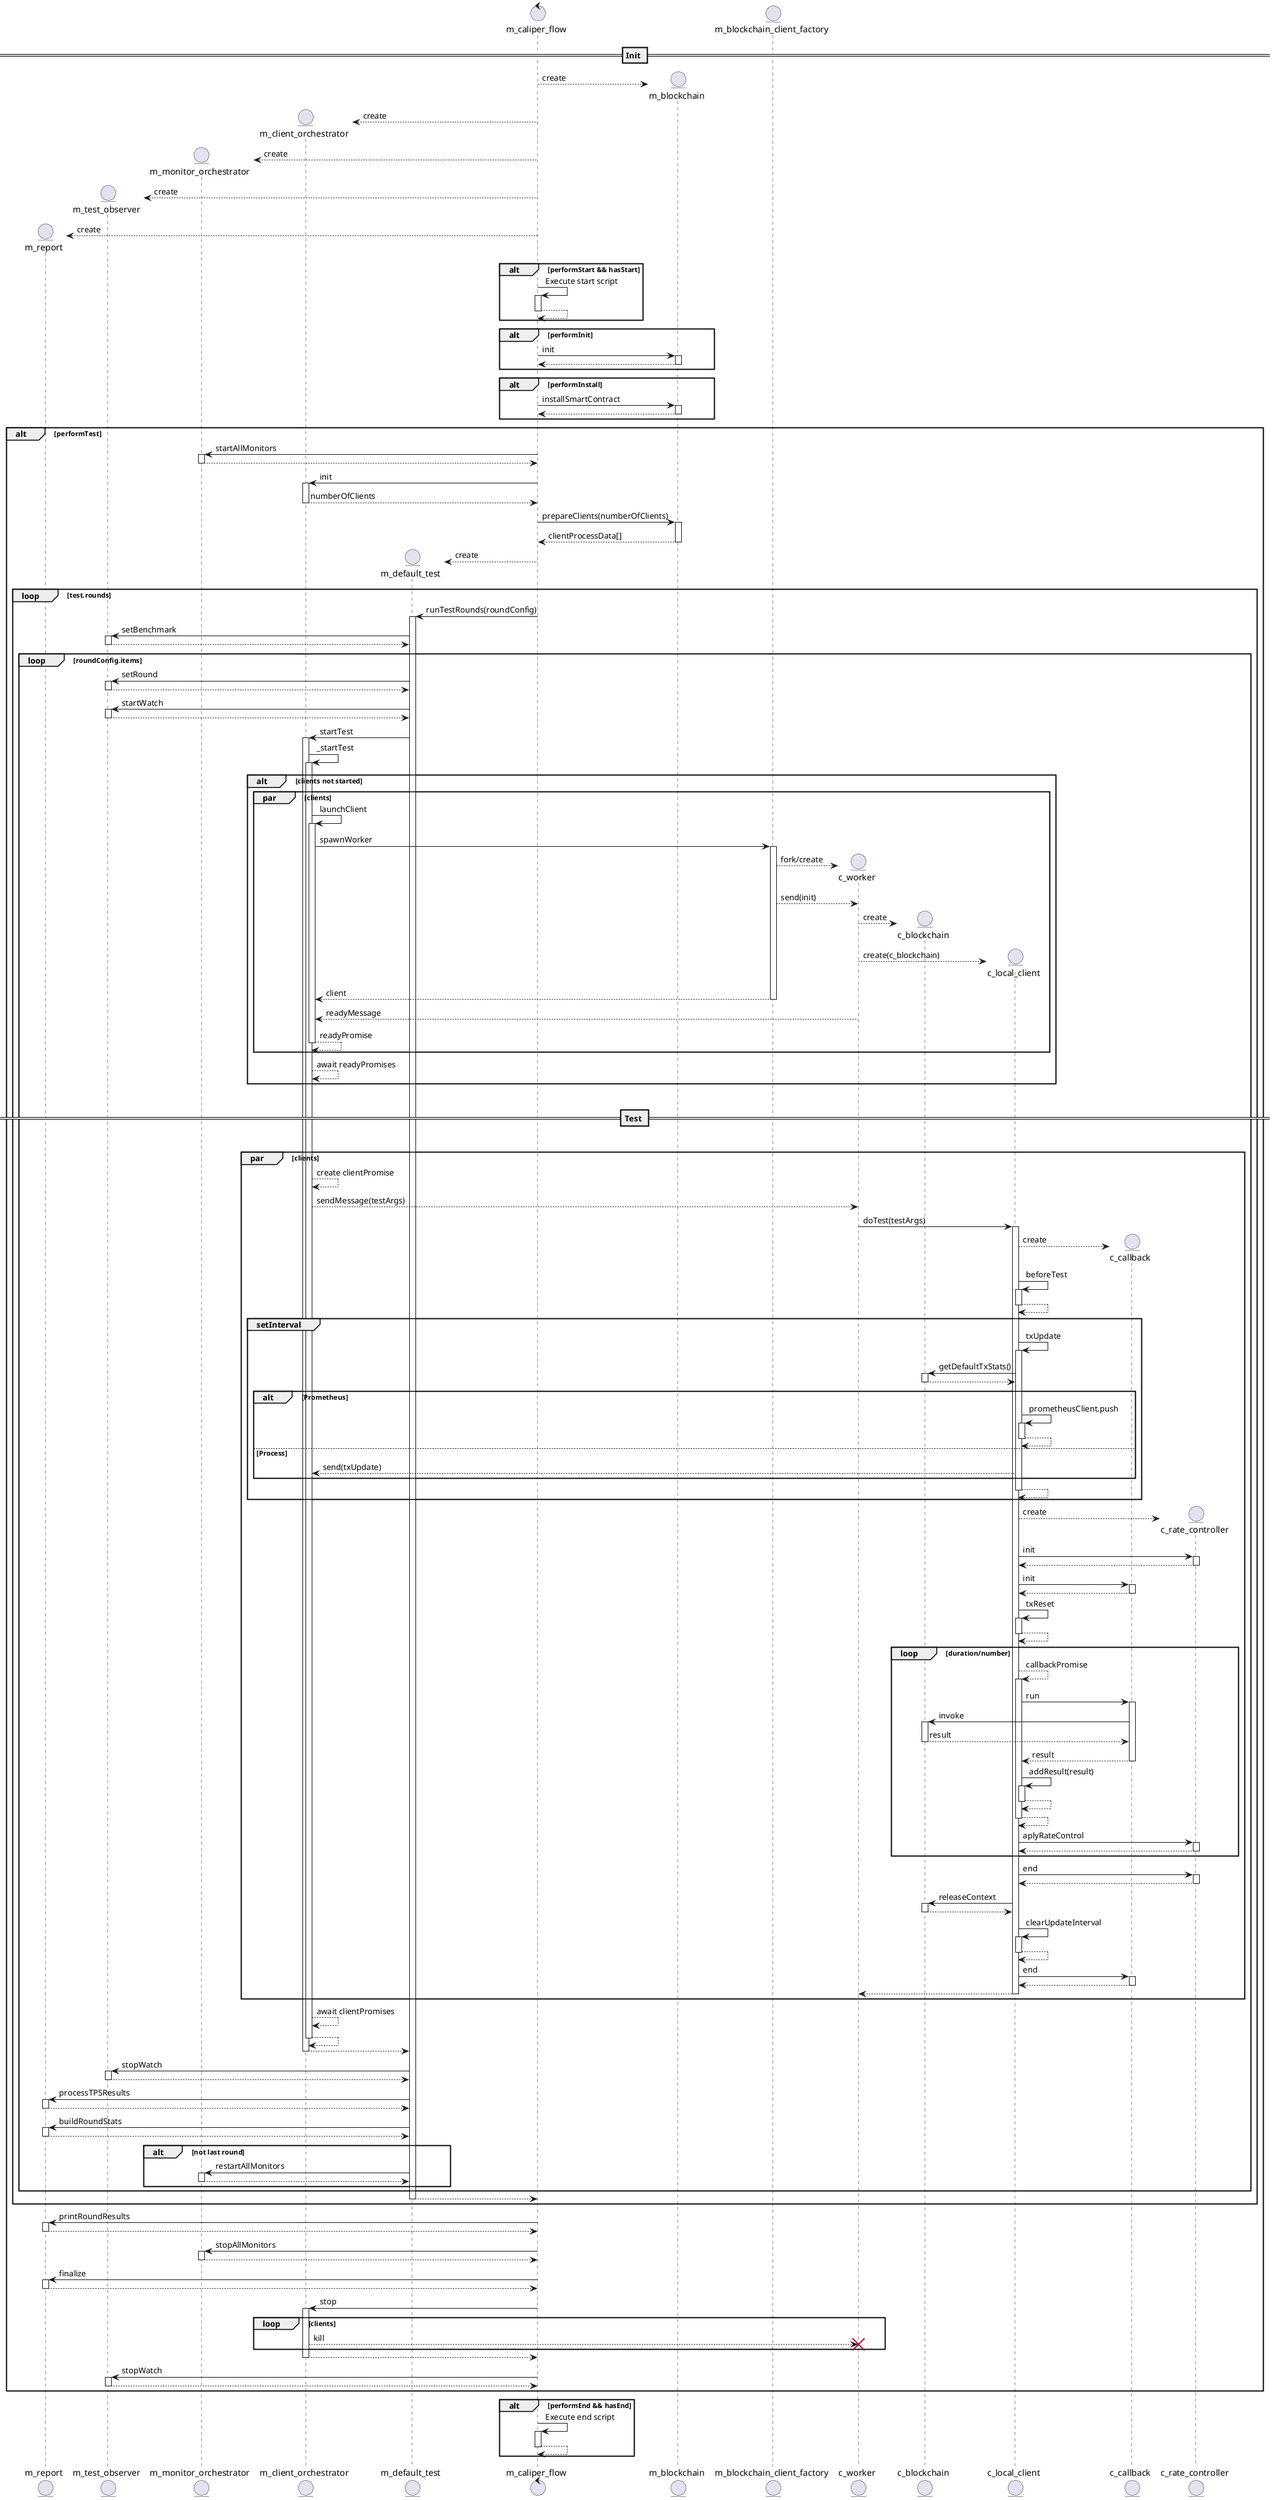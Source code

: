 @startuml

control m_caliper_flow as MCF order 70
entity m_blockchain as MBC order 80
entity m_blockchain_client_factory as MBCCF order 90
entity m_client_orchestrator as MCO order 50
entity m_monitor_orchestrator as MMO order 40
entity m_test_observer as MTO order 30
entity m_report as MR order 20
entity m_default_test as MDT order 60

entity c_worker as CW order 100
entity c_blockchain as CBC order 110
entity c_local_client as CLC order 120
entity c_callback as CCB order 130
entity c_rate_controller as CRC order 140

== Init ==

MCF --> MBC **: create
MCF --> MCO **: create
MCF --> MMO **: create
MCF --> MTO **: create
MCF --> MR **:create
	
alt performStart && hasStart
	MCF -> MCF ++: Execute start script
	return
end

alt performInit
	MCF -> MBC ++: init
	return
end

alt performInstall
	MCF -> MBC ++: installSmartContract
	return
end

alt performTest
	MCF -> MMO ++: startAllMonitors
	return
	
	MCF -> MCO ++: init
	return numberOfClients
	
	MCF -> MBC ++: prepareClients(numberOfClients)
	return clientProcessData[]
	
	MCF --> MDT **: create

	loop test.rounds
		MCF -> MDT ++: runTestRounds(roundConfig)
			MDT -> MTO ++: setBenchmark
			return
			
			loop roundConfig.items
				MDT -> MTO ++: setRound
				return
				
				MDT -> MTO ++: startWatch
				return
				
				MDT -> MCO ++: startTest
					MCO -> MCO ++: _startTest
						alt clients not started 
							par clients
								MCO -> MCO ++: launchClient
									MCO -> MBCCF ++:spawnWorker
										MBCCF --> CW **: fork/create
										MBCCF --> CW: send(init)
										
										CW --> CBC **: create
										CW --> CLC **: create(c_blockchain)
									return client
									CW --> MCO: readyMessage
								return readyPromise
							end
							MCO --> MCO: await readyPromises
						end
|||
== Test ==
|||
						par clients
							MCO --> MCO: create clientPromise
							MCO --> CW: sendMessage(testArgs)
							CW -> CLC ++: doTest(testArgs)
								CLC --> CCB **: create
								
								CLC -> CLC ++: beforeTest
								return
								
								group setInterval
									CLC -> CLC ++: txUpdate
										CLC -> CBC ++: getDefaultTxStats()
										return
										
										alt Prometheus
											CLC -> CLC ++: prometheusClient.push
											return
										else Process
											CLC --> MCO: send(txUpdate)
										end
									return
								end
								
								CLC --> CRC **: create
								
								CLC -> CRC ++: init
								return
								
								CLC -> CCB ++: init
								return
								
								CLC -> CLC ++: txReset
								return
								
								loop duration/number
									CLC --> CLC ++: callbackPromise
										CLC -> CCB ++:run
											CCB -> CBC ++:invoke
											return result
										return result
									
										CLC -> CLC ++: addResult(result)
										return
									return
									
									CLC -> CRC ++: aplyRateControl
									return
								end
								
								CLC -> CRC ++: end
								return
								
								CLC -> CBC ++: releaseContext
								return
								
								CLC -> CLC ++: clearUpdateInterval
								return
								
								CLC -> CCB ++: end
								return
							return
						end
						
						MCO --> MCO: await clientPromises
					return
				return
				
				MDT -> MTO ++: stopWatch
				return
				
				MDT -> MR ++: processTPSResults
				return
				
				MDT -> MR ++: buildRoundStats
				return
				
				alt not last round
					MDT -> MMO ++: restartAllMonitors
					return 
				end
			end
		return
	end

	MCF -> MR ++: printRoundResults
	return
	
	MCF -> MMO ++: stopAllMonitors
	return

	MCF -> MR ++: finalize
	return
	
	MCF -> MCO ++: stop
		loop clients
			MCO --> CW !!: kill
		end
	return

	MCF -> MTO ++: stopWatch
	return
end

alt performEnd && hasEnd
	MCF -> MCF ++: Execute end script
	return
end
@enduml